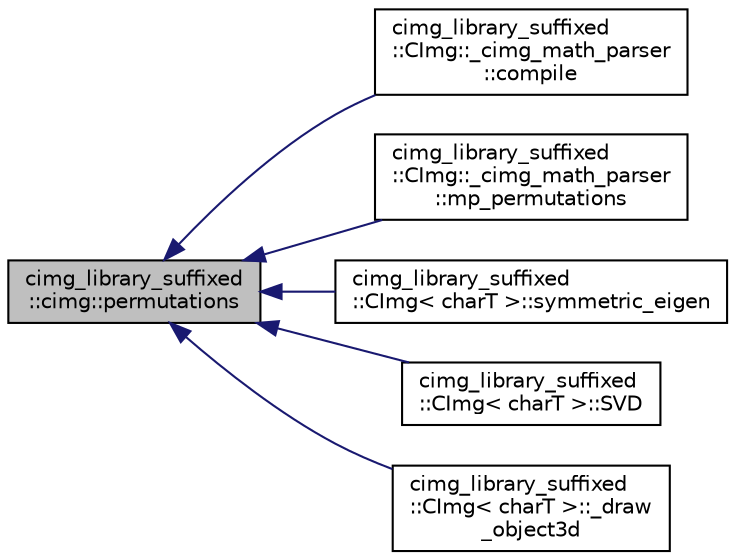 digraph "cimg_library_suffixed::cimg::permutations"
{
  edge [fontname="Helvetica",fontsize="10",labelfontname="Helvetica",labelfontsize="10"];
  node [fontname="Helvetica",fontsize="10",shape=record];
  rankdir="LR";
  Node3425 [label="cimg_library_suffixed\l::cimg::permutations",height=0.2,width=0.4,color="black", fillcolor="grey75", style="filled", fontcolor="black"];
  Node3425 -> Node3426 [dir="back",color="midnightblue",fontsize="10",style="solid",fontname="Helvetica"];
  Node3426 [label="cimg_library_suffixed\l::CImg::_cimg_math_parser\l::compile",height=0.2,width=0.4,color="black", fillcolor="white", style="filled",URL="$structcimg__library__suffixed_1_1_c_img_1_1__cimg__math__parser.html#a318c44c5d1f4f0114355f37ace87a4ae"];
  Node3425 -> Node3427 [dir="back",color="midnightblue",fontsize="10",style="solid",fontname="Helvetica"];
  Node3427 [label="cimg_library_suffixed\l::CImg::_cimg_math_parser\l::mp_permutations",height=0.2,width=0.4,color="black", fillcolor="white", style="filled",URL="$structcimg__library__suffixed_1_1_c_img_1_1__cimg__math__parser.html#ad1be0f03f678135d32f2994f58966ef4"];
  Node3425 -> Node3428 [dir="back",color="midnightblue",fontsize="10",style="solid",fontname="Helvetica"];
  Node3428 [label="cimg_library_suffixed\l::CImg\< charT \>::symmetric_eigen",height=0.2,width=0.4,color="black", fillcolor="white", style="filled",URL="$structcimg__library__suffixed_1_1_c_img.html#a53284105886c5eb684b26e7dba5ede66",tooltip="Compute eigenvalues and eigenvectors of the instance image, viewed as a symmetric matrix..."];
  Node3425 -> Node3429 [dir="back",color="midnightblue",fontsize="10",style="solid",fontname="Helvetica"];
  Node3429 [label="cimg_library_suffixed\l::CImg\< charT \>::SVD",height=0.2,width=0.4,color="black", fillcolor="white", style="filled",URL="$structcimg__library__suffixed_1_1_c_img.html#a33c8a817208b7aa571350457969e9dbe",tooltip="Compute the SVD of the instance image, viewed as a general matrix. "];
  Node3425 -> Node3430 [dir="back",color="midnightblue",fontsize="10",style="solid",fontname="Helvetica"];
  Node3430 [label="cimg_library_suffixed\l::CImg\< charT \>::_draw\l_object3d",height=0.2,width=0.4,color="black", fillcolor="white", style="filled",URL="$structcimg__library__suffixed_1_1_c_img.html#a6dba86c8049ae141ffc9936b2eaf5c5c"];
}
